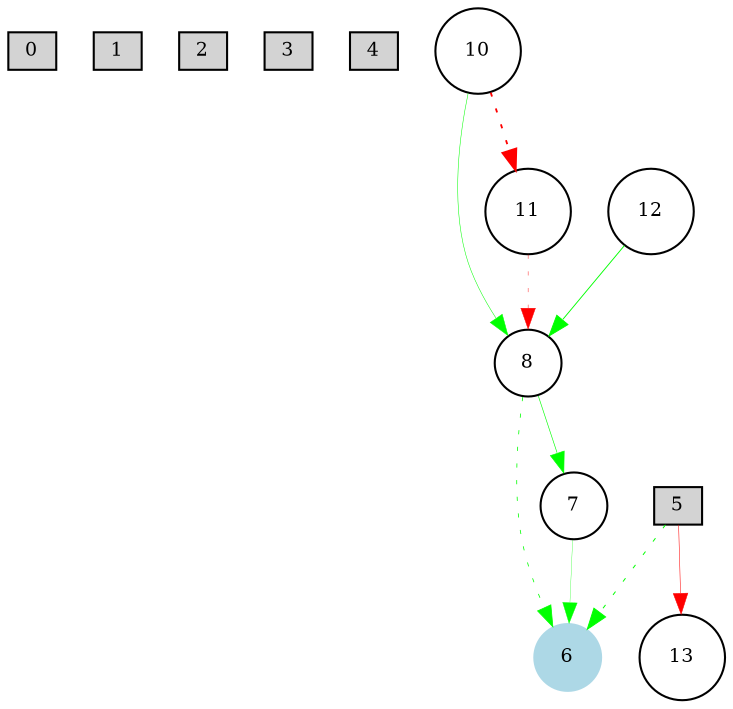 digraph {
	node [fontsize=9 height=0.2 shape=circle width=0.2]
		0 [shape=box style=filled]
		1 [shape=box style=filled]
		2 [shape=box style=filled]
		3 [shape=box style=filled]
		4 [shape=box style=filled]
		5 [shape=box style=filled]
		6 [color=lightblue style=filled]
			10 -> 8 [color=green penwidth=0.246685183144 style=solid]
			10 -> 11 [color=red penwidth=0.88206697574 style=dotted]
			5 -> 6 [color=green penwidth=0.471513381572 style=dotted]
			7 -> 6 [color=green penwidth=0.146813653263 style=solid]
			5 -> 13 [color=red penwidth=0.248757675182 style=solid]
			11 -> 8 [color=red penwidth=0.201363830329 style=dotted]
			8 -> 7 [color=green penwidth=0.3 style=solid]
			8 -> 6 [color=green penwidth=0.373992058335 style=dotted]
			12 -> 8 [color=green penwidth=0.442549814129 style=solid]
}